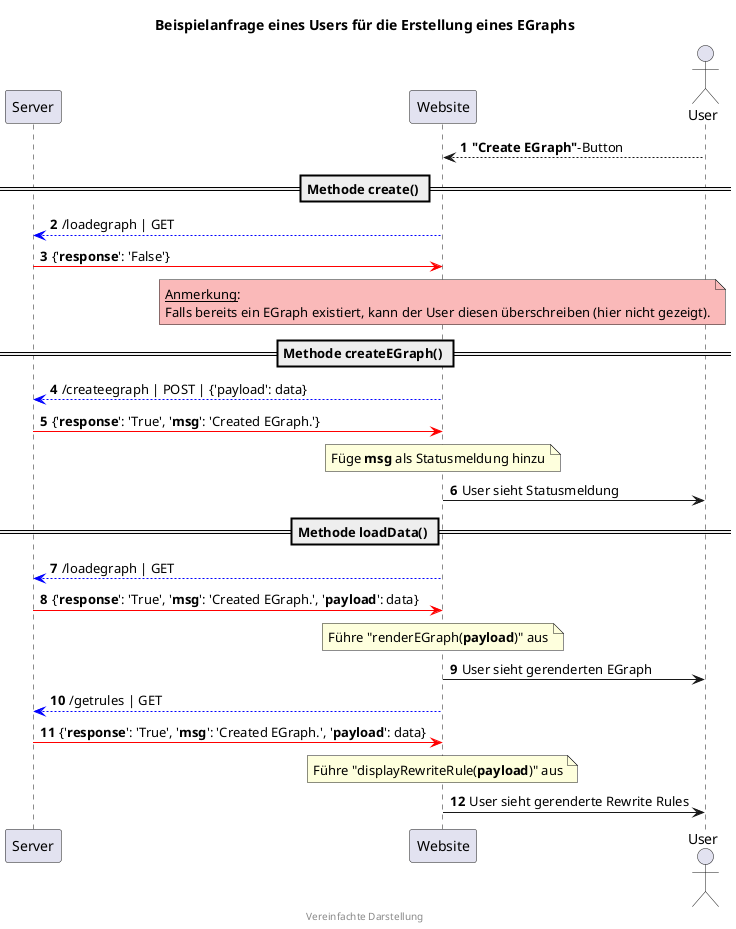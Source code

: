 @startuml query

footer Vereinfachte Darstellung

title Beispielanfrage eines Users für die Erstellung eines EGraphs

participant Server
participant Website
actor User
autonumber

Website<--User: **"Create EGraph"**-Button

== Methode create() ==

Server<-[#0000FF]-Website: /loadegraph | GET

Server-[#red]>Website: {'**response**': 'False'}

note over Website #fab9b9
__Anmerkung__:
Falls bereits ein EGraph existiert, kann der User diesen überschreiben (hier nicht gezeigt).
end note

== Methode createEGraph() ==

Server<-[#0000FF]-Website: /createegraph | POST | {'payload': data}

Server-[#red]>Website: {'**response**': 'True', '**msg**': 'Created EGraph.'}

note over Website: Füge **msg** als Statusmeldung hinzu
Website->User: User sieht Statusmeldung

== Methode loadData() ==

Server<-[#0000FF]-Website: /loadegraph | GET

Server-[#red]>Website: {'**response**': 'True', '**msg**': 'Created EGraph.', '**payload**': data}

note over Website: Führe "renderEGraph(**payload**)" aus
Website->User: User sieht gerenderten EGraph

Server<-[#0000FF]-Website: /getrules | GET

Server-[#red]>Website: {'**response**': 'True', '**msg**': 'Created EGraph.', '**payload**': data}

note over Website: Führe "displayRewriteRule(**payload**)" aus
Website->User: User sieht gerenderte Rewrite Rules

@enduml